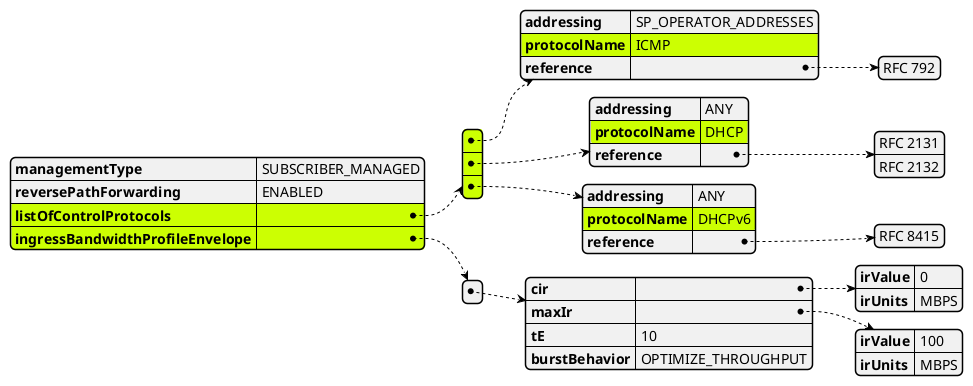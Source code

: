 @startjson
#highlight "listOfControlProtocols" 
#highlight "listOfControlProtocols" / "0"
#highlight "listOfControlProtocols" / "1"
#highlight "listOfControlProtocols" / "2"
#highlight "listOfControlProtocols" / "0" / "protocolName"
#highlight "listOfControlProtocols" / "1" / "protocolName"
#highlight "listOfControlProtocols" / "2" / "protocolName"

#highlight "ingressBandwidthProfileEnvelope"
#highlight "ingressBandwidthProfileEnvelope" /  "0" /" / "cir" 
#highlight "ingressBandwidthProfileEnvelope" /  "0" /" / "cir" / "irValue"
#highlight "ingressBandwidthProfileEnvelope" /  "0" /" / "maxIr"
#highlight "ingressBandwidthProfileEnvelope" /  "0" /" / "maxIr" / "irValue"


{
  "managementType": "SUBSCRIBER_MANAGED",
  "reversePathForwarding": "ENABLED",
  "listOfControlProtocols": [
    {
      "addressing": "SP_OPERATOR_ADDRESSES",
      "protocolName": "ICMP",
      "reference": ["RFC 792"]
    },
    {
      "addressing": "ANY",
      "protocolName": "DHCP",
      "reference": ["RFC 2131", "RFC 2132"]
    },
    {
      "addressing": "ANY",
      "protocolName": "DHCPv6",
      "reference": ["RFC 8415"]
    }
  ],
  "ingressBandwidthProfileEnvelope": [
    {
      "cir": {
        "irValue": 0,
        "irUnits": "MBPS"
      },
      "maxIr": {
        "irValue": 100,
        "irUnits": "MBPS"
      },
      "tE": 10,
      "burstBehavior": "OPTIMIZE_THROUGHPUT"
    }
  ]
}
@endjson